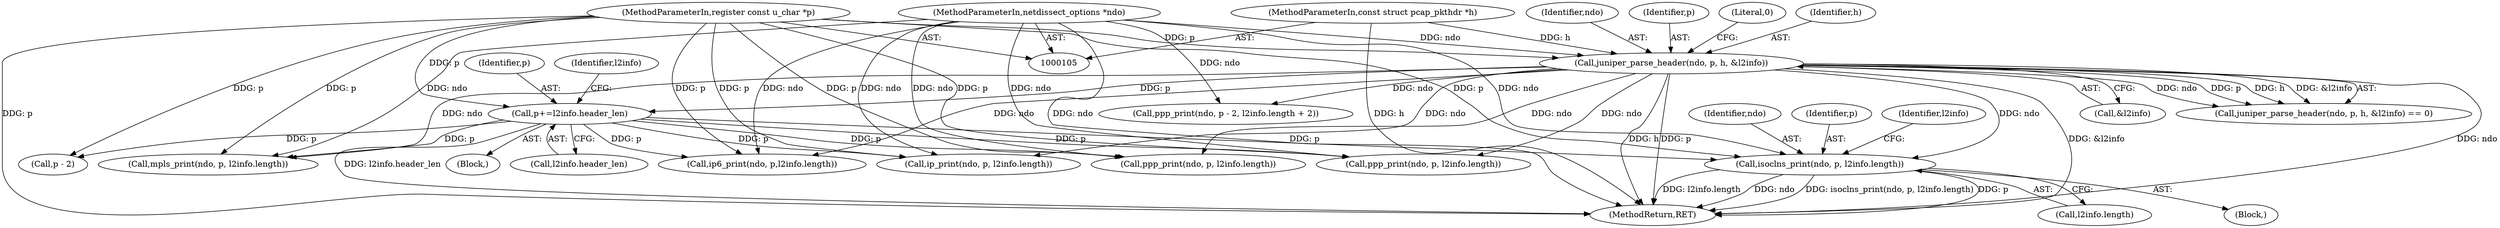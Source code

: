 digraph "0_tcpdump_1dcd10aceabbc03bf571ea32b892c522cbe923de_9@pointer" {
"1000222" [label="(Call,isoclns_print(ndo, p, l2info.length))"];
"1000118" [label="(Call,juniper_parse_header(ndo, p, h, &l2info))"];
"1000106" [label="(MethodParameterIn,netdissect_options *ndo)"];
"1000108" [label="(MethodParameterIn,register const u_char *p)"];
"1000107" [label="(MethodParameterIn,const struct pcap_pkthdr *h)"];
"1000161" [label="(Call,p+=l2info.header_len)"];
"1000118" [label="(Call,juniper_parse_header(ndo, p, h, &l2info))"];
"1000170" [label="(Block,)"];
"1000211" [label="(Call,mpls_print(ndo, p, l2info.length))"];
"1000200" [label="(Call,ip6_print(ndo, p,l2info.length))"];
"1000161" [label="(Call,p+=l2info.header_len)"];
"1000119" [label="(Identifier,ndo)"];
"1000254" [label="(Call,ppp_print(ndo, p, l2info.length))"];
"1000163" [label="(Call,l2info.header_len)"];
"1000265" [label="(MethodReturn,RET)"];
"1000106" [label="(MethodParameterIn,netdissect_options *ndo)"];
"1000244" [label="(Call,p - 2)"];
"1000162" [label="(Identifier,p)"];
"1000120" [label="(Identifier,p)"];
"1000224" [label="(Identifier,p)"];
"1000230" [label="(Identifier,l2info)"];
"1000122" [label="(Call,&l2info)"];
"1000189" [label="(Call,ip_print(ndo, p, l2info.length))"];
"1000117" [label="(Call,juniper_parse_header(ndo, p, h, &l2info) == 0)"];
"1000242" [label="(Call,ppp_print(ndo, p - 2, l2info.length + 2))"];
"1000168" [label="(Identifier,l2info)"];
"1000222" [label="(Call,isoclns_print(ndo, p, l2info.length))"];
"1000124" [label="(Literal,0)"];
"1000107" [label="(MethodParameterIn,const struct pcap_pkthdr *h)"];
"1000223" [label="(Identifier,ndo)"];
"1000109" [label="(Block,)"];
"1000225" [label="(Call,l2info.length)"];
"1000182" [label="(Call,ppp_print(ndo, p, l2info.length))"];
"1000121" [label="(Identifier,h)"];
"1000108" [label="(MethodParameterIn,register const u_char *p)"];
"1000222" -> "1000170"  [label="AST: "];
"1000222" -> "1000225"  [label="CFG: "];
"1000223" -> "1000222"  [label="AST: "];
"1000224" -> "1000222"  [label="AST: "];
"1000225" -> "1000222"  [label="AST: "];
"1000230" -> "1000222"  [label="CFG: "];
"1000222" -> "1000265"  [label="DDG: l2info.length"];
"1000222" -> "1000265"  [label="DDG: ndo"];
"1000222" -> "1000265"  [label="DDG: isoclns_print(ndo, p, l2info.length)"];
"1000222" -> "1000265"  [label="DDG: p"];
"1000118" -> "1000222"  [label="DDG: ndo"];
"1000106" -> "1000222"  [label="DDG: ndo"];
"1000161" -> "1000222"  [label="DDG: p"];
"1000108" -> "1000222"  [label="DDG: p"];
"1000118" -> "1000117"  [label="AST: "];
"1000118" -> "1000122"  [label="CFG: "];
"1000119" -> "1000118"  [label="AST: "];
"1000120" -> "1000118"  [label="AST: "];
"1000121" -> "1000118"  [label="AST: "];
"1000122" -> "1000118"  [label="AST: "];
"1000124" -> "1000118"  [label="CFG: "];
"1000118" -> "1000265"  [label="DDG: h"];
"1000118" -> "1000265"  [label="DDG: p"];
"1000118" -> "1000265"  [label="DDG: &l2info"];
"1000118" -> "1000265"  [label="DDG: ndo"];
"1000118" -> "1000117"  [label="DDG: ndo"];
"1000118" -> "1000117"  [label="DDG: p"];
"1000118" -> "1000117"  [label="DDG: h"];
"1000118" -> "1000117"  [label="DDG: &l2info"];
"1000106" -> "1000118"  [label="DDG: ndo"];
"1000108" -> "1000118"  [label="DDG: p"];
"1000107" -> "1000118"  [label="DDG: h"];
"1000118" -> "1000161"  [label="DDG: p"];
"1000118" -> "1000182"  [label="DDG: ndo"];
"1000118" -> "1000189"  [label="DDG: ndo"];
"1000118" -> "1000200"  [label="DDG: ndo"];
"1000118" -> "1000211"  [label="DDG: ndo"];
"1000118" -> "1000242"  [label="DDG: ndo"];
"1000118" -> "1000254"  [label="DDG: ndo"];
"1000106" -> "1000105"  [label="AST: "];
"1000106" -> "1000265"  [label="DDG: ndo"];
"1000106" -> "1000182"  [label="DDG: ndo"];
"1000106" -> "1000189"  [label="DDG: ndo"];
"1000106" -> "1000200"  [label="DDG: ndo"];
"1000106" -> "1000211"  [label="DDG: ndo"];
"1000106" -> "1000242"  [label="DDG: ndo"];
"1000106" -> "1000254"  [label="DDG: ndo"];
"1000108" -> "1000105"  [label="AST: "];
"1000108" -> "1000265"  [label="DDG: p"];
"1000108" -> "1000161"  [label="DDG: p"];
"1000108" -> "1000182"  [label="DDG: p"];
"1000108" -> "1000189"  [label="DDG: p"];
"1000108" -> "1000200"  [label="DDG: p"];
"1000108" -> "1000211"  [label="DDG: p"];
"1000108" -> "1000244"  [label="DDG: p"];
"1000108" -> "1000254"  [label="DDG: p"];
"1000107" -> "1000105"  [label="AST: "];
"1000107" -> "1000265"  [label="DDG: h"];
"1000161" -> "1000109"  [label="AST: "];
"1000161" -> "1000163"  [label="CFG: "];
"1000162" -> "1000161"  [label="AST: "];
"1000163" -> "1000161"  [label="AST: "];
"1000168" -> "1000161"  [label="CFG: "];
"1000161" -> "1000265"  [label="DDG: l2info.header_len"];
"1000161" -> "1000182"  [label="DDG: p"];
"1000161" -> "1000189"  [label="DDG: p"];
"1000161" -> "1000200"  [label="DDG: p"];
"1000161" -> "1000211"  [label="DDG: p"];
"1000161" -> "1000244"  [label="DDG: p"];
"1000161" -> "1000254"  [label="DDG: p"];
}
